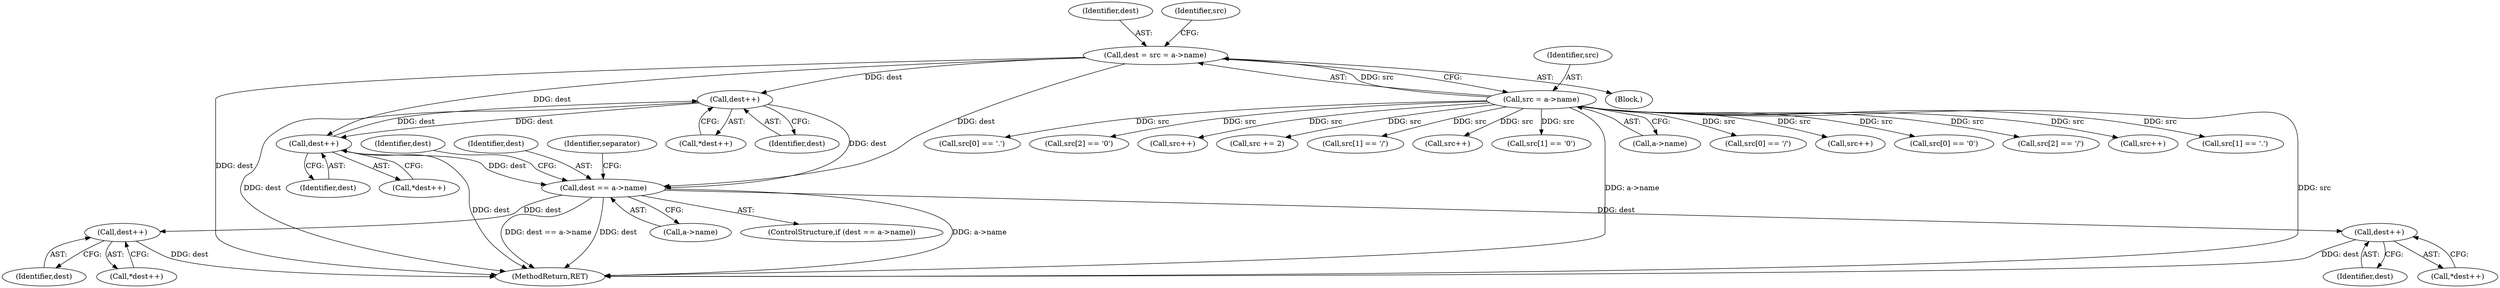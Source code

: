 digraph "1_libarchive_dfd6b54ce33960e420fb206d8872fb759b577ad9_0@pointer" {
"1000279" [label="(Call,dest++)"];
"1000122" [label="(Call,dest = src = a->name)"];
"1000124" [label="(Call,src = a->name)"];
"1000263" [label="(Call,dest++)"];
"1000279" [label="(Call,dest++)"];
"1000296" [label="(Call,dest == a->name)"];
"1000306" [label="(Call,dest++)"];
"1000312" [label="(Call,dest++)"];
"1000263" [label="(Call,dest++)"];
"1000264" [label="(Identifier,dest)"];
"1000312" [label="(Call,dest++)"];
"1000317" [label="(Identifier,dest)"];
"1000278" [label="(Call,*dest++)"];
"1000126" [label="(Call,a->name)"];
"1000185" [label="(Call,src[0] == '/')"];
"1000171" [label="(Call,src++)"];
"1000176" [label="(Call,src[0] == '\0')"];
"1000232" [label="(Call,src[2] == '/')"];
"1000124" [label="(Call,src = a->name)"];
"1000311" [label="(Call,*dest++)"];
"1000191" [label="(Call,src++)"];
"1000262" [label="(Call,*dest++)"];
"1000280" [label="(Identifier,dest)"];
"1000298" [label="(Call,a->name)"];
"1000123" [label="(Identifier,dest)"];
"1000224" [label="(Call,src[1] == '.')"];
"1000306" [label="(Call,dest++)"];
"1000313" [label="(Identifier,dest)"];
"1000305" [label="(Call,*dest++)"];
"1000196" [label="(Call,src[0] == '.')"];
"1000307" [label="(Identifier,dest)"];
"1000237" [label="(Call,src[2] == '\0')"];
"1000282" [label="(Call,src++)"];
"1000296" [label="(Call,dest == a->name)"];
"1000295" [label="(ControlStructure,if (dest == a->name))"];
"1000218" [label="(Call,src += 2)"];
"1000122" [label="(Call,dest = src = a->name)"];
"1000125" [label="(Identifier,src)"];
"1000212" [label="(Call,src[1] == '/')"];
"1000297" [label="(Identifier,dest)"];
"1000293" [label="(Call,src++)"];
"1000115" [label="(Block,)"];
"1000203" [label="(Call,src[1] == '\0')"];
"1000321" [label="(MethodReturn,RET)"];
"1000132" [label="(Identifier,src)"];
"1000279" [label="(Call,dest++)"];
"1000303" [label="(Identifier,separator)"];
"1000279" -> "1000278"  [label="AST: "];
"1000279" -> "1000280"  [label="CFG: "];
"1000280" -> "1000279"  [label="AST: "];
"1000278" -> "1000279"  [label="CFG: "];
"1000279" -> "1000321"  [label="DDG: dest"];
"1000279" -> "1000263"  [label="DDG: dest"];
"1000122" -> "1000279"  [label="DDG: dest"];
"1000263" -> "1000279"  [label="DDG: dest"];
"1000279" -> "1000296"  [label="DDG: dest"];
"1000122" -> "1000115"  [label="AST: "];
"1000122" -> "1000124"  [label="CFG: "];
"1000123" -> "1000122"  [label="AST: "];
"1000124" -> "1000122"  [label="AST: "];
"1000132" -> "1000122"  [label="CFG: "];
"1000122" -> "1000321"  [label="DDG: dest"];
"1000124" -> "1000122"  [label="DDG: src"];
"1000122" -> "1000263"  [label="DDG: dest"];
"1000122" -> "1000296"  [label="DDG: dest"];
"1000124" -> "1000126"  [label="CFG: "];
"1000125" -> "1000124"  [label="AST: "];
"1000126" -> "1000124"  [label="AST: "];
"1000124" -> "1000321"  [label="DDG: a->name"];
"1000124" -> "1000321"  [label="DDG: src"];
"1000124" -> "1000171"  [label="DDG: src"];
"1000124" -> "1000176"  [label="DDG: src"];
"1000124" -> "1000185"  [label="DDG: src"];
"1000124" -> "1000191"  [label="DDG: src"];
"1000124" -> "1000196"  [label="DDG: src"];
"1000124" -> "1000203"  [label="DDG: src"];
"1000124" -> "1000212"  [label="DDG: src"];
"1000124" -> "1000218"  [label="DDG: src"];
"1000124" -> "1000224"  [label="DDG: src"];
"1000124" -> "1000232"  [label="DDG: src"];
"1000124" -> "1000237"  [label="DDG: src"];
"1000124" -> "1000282"  [label="DDG: src"];
"1000124" -> "1000293"  [label="DDG: src"];
"1000263" -> "1000262"  [label="AST: "];
"1000263" -> "1000264"  [label="CFG: "];
"1000264" -> "1000263"  [label="AST: "];
"1000262" -> "1000263"  [label="CFG: "];
"1000263" -> "1000321"  [label="DDG: dest"];
"1000263" -> "1000296"  [label="DDG: dest"];
"1000296" -> "1000295"  [label="AST: "];
"1000296" -> "1000298"  [label="CFG: "];
"1000297" -> "1000296"  [label="AST: "];
"1000298" -> "1000296"  [label="AST: "];
"1000303" -> "1000296"  [label="CFG: "];
"1000317" -> "1000296"  [label="CFG: "];
"1000296" -> "1000321"  [label="DDG: a->name"];
"1000296" -> "1000321"  [label="DDG: dest == a->name"];
"1000296" -> "1000321"  [label="DDG: dest"];
"1000296" -> "1000306"  [label="DDG: dest"];
"1000296" -> "1000312"  [label="DDG: dest"];
"1000306" -> "1000305"  [label="AST: "];
"1000306" -> "1000307"  [label="CFG: "];
"1000307" -> "1000306"  [label="AST: "];
"1000305" -> "1000306"  [label="CFG: "];
"1000306" -> "1000321"  [label="DDG: dest"];
"1000312" -> "1000311"  [label="AST: "];
"1000312" -> "1000313"  [label="CFG: "];
"1000313" -> "1000312"  [label="AST: "];
"1000311" -> "1000312"  [label="CFG: "];
"1000312" -> "1000321"  [label="DDG: dest"];
}
